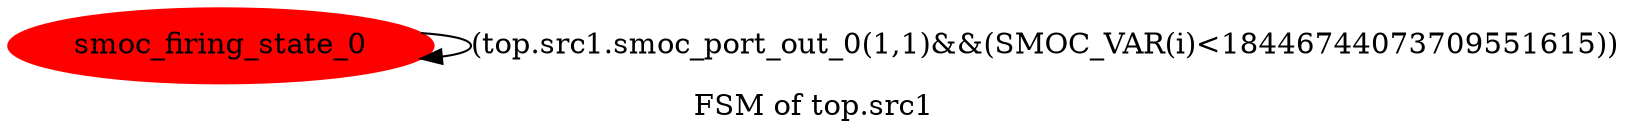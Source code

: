 digraph G {
graph [label="FSM of top.src1"]
0[color="red" label="smoc_firing_state_0" style="filled"];
0->0 [label="(top.src1.smoc_port_out_0(1,1)&&(SMOC_VAR(i)<18446744073709551615))"];
}
digraph G {
graph [label="FSM of top.sink"]
0[color="red" label="smoc_firing_state_1" style="filled"];
0->0 [label="(top.sink.smoc_port_in_0(1,1)&&(token(top.sink.smoc_port_in_0, 0)==0))"];
0->0 [label="top.sink.smoc_port_in_0(1,1)"];
}

